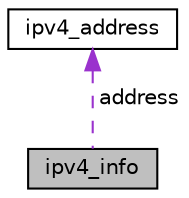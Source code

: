 digraph "ipv4_info"
{
 // LATEX_PDF_SIZE
  edge [fontname="Helvetica",fontsize="10",labelfontname="Helvetica",labelfontsize="10"];
  node [fontname="Helvetica",fontsize="10",shape=record];
  Node1 [label="ipv4_info",height=0.2,width=0.4,color="black", fillcolor="grey75", style="filled", fontcolor="black",tooltip="The IPv4 information structure containing the address and port number"];
  Node2 -> Node1 [dir="back",color="darkorchid3",fontsize="10",style="dashed",label=" address" ,fontname="Helvetica"];
  Node2 [label="ipv4_address",height=0.2,width=0.4,color="black", fillcolor="white", style="filled",URL="$structipv4__address.html",tooltip="The IPv4 address structure"];
}
